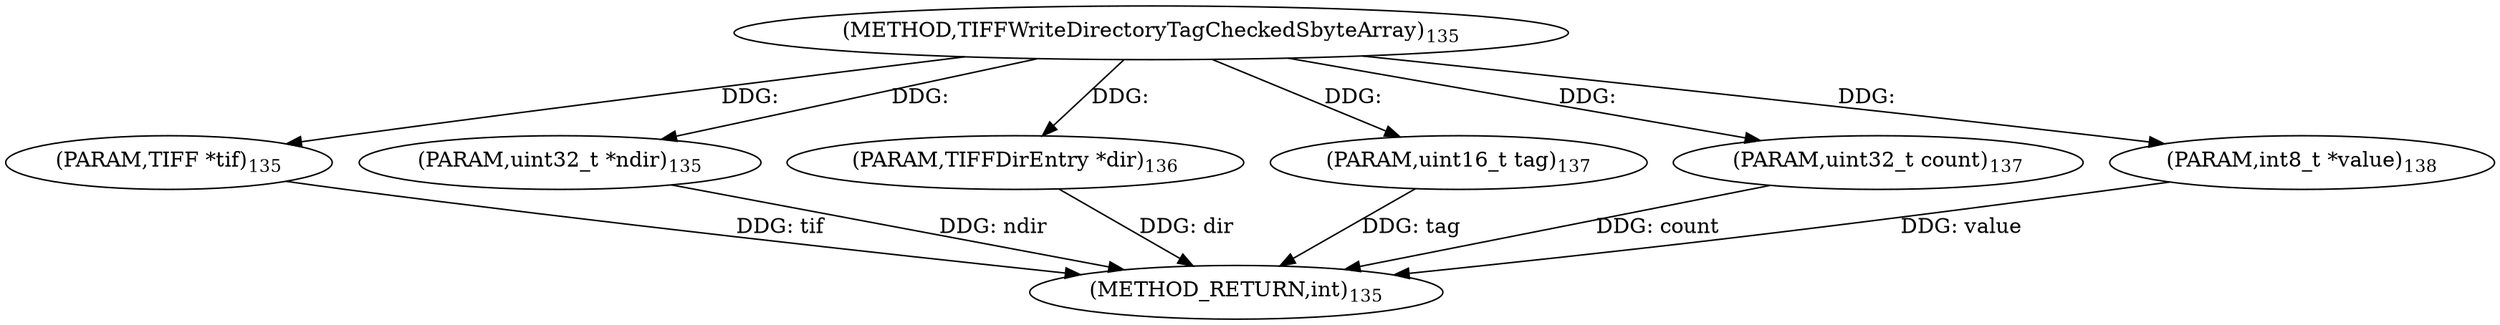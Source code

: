 digraph "TIFFWriteDirectoryTagCheckedSbyteArray" {  
"64184" [label = <(METHOD,TIFFWriteDirectoryTagCheckedSbyteArray)<SUB>135</SUB>> ]
"64191" [label = <(METHOD_RETURN,int)<SUB>135</SUB>> ]
"64185" [label = <(PARAM,TIFF *tif)<SUB>135</SUB>> ]
"64186" [label = <(PARAM,uint32_t *ndir)<SUB>135</SUB>> ]
"64187" [label = <(PARAM,TIFFDirEntry *dir)<SUB>136</SUB>> ]
"64188" [label = <(PARAM,uint16_t tag)<SUB>137</SUB>> ]
"64189" [label = <(PARAM,uint32_t count)<SUB>137</SUB>> ]
"64190" [label = <(PARAM,int8_t *value)<SUB>138</SUB>> ]
  "64185" -> "64191"  [ label = "DDG: tif"] 
  "64186" -> "64191"  [ label = "DDG: ndir"] 
  "64187" -> "64191"  [ label = "DDG: dir"] 
  "64188" -> "64191"  [ label = "DDG: tag"] 
  "64189" -> "64191"  [ label = "DDG: count"] 
  "64190" -> "64191"  [ label = "DDG: value"] 
  "64184" -> "64185"  [ label = "DDG: "] 
  "64184" -> "64186"  [ label = "DDG: "] 
  "64184" -> "64187"  [ label = "DDG: "] 
  "64184" -> "64188"  [ label = "DDG: "] 
  "64184" -> "64189"  [ label = "DDG: "] 
  "64184" -> "64190"  [ label = "DDG: "] 
}
